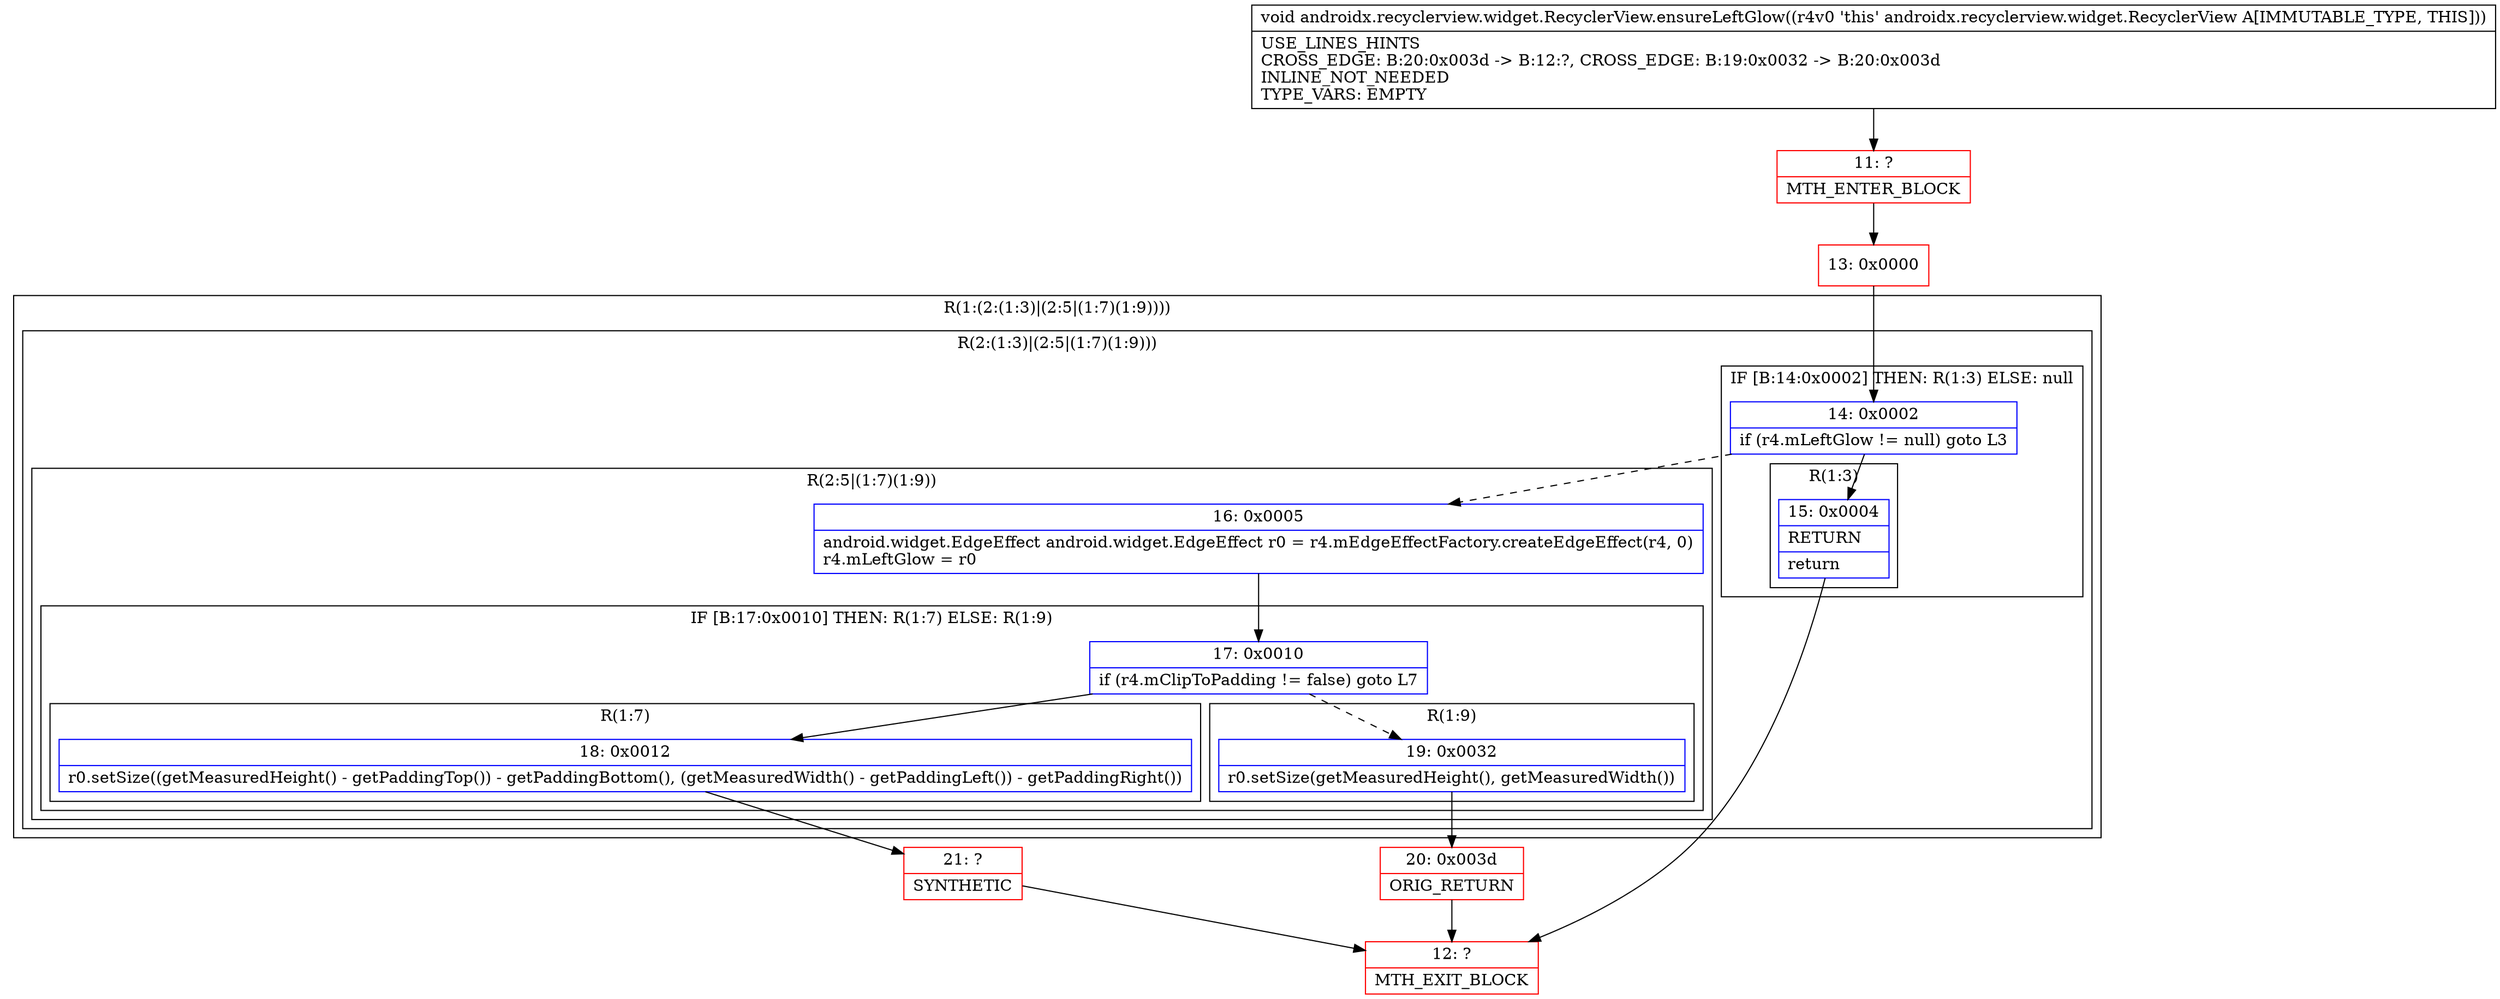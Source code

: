 digraph "CFG forandroidx.recyclerview.widget.RecyclerView.ensureLeftGlow()V" {
subgraph cluster_Region_679065429 {
label = "R(1:(2:(1:3)|(2:5|(1:7)(1:9))))";
node [shape=record,color=blue];
subgraph cluster_Region_1275540366 {
label = "R(2:(1:3)|(2:5|(1:7)(1:9)))";
node [shape=record,color=blue];
subgraph cluster_IfRegion_807178749 {
label = "IF [B:14:0x0002] THEN: R(1:3) ELSE: null";
node [shape=record,color=blue];
Node_14 [shape=record,label="{14\:\ 0x0002|if (r4.mLeftGlow != null) goto L3\l}"];
subgraph cluster_Region_532084532 {
label = "R(1:3)";
node [shape=record,color=blue];
Node_15 [shape=record,label="{15\:\ 0x0004|RETURN\l|return\l}"];
}
}
subgraph cluster_Region_158723459 {
label = "R(2:5|(1:7)(1:9))";
node [shape=record,color=blue];
Node_16 [shape=record,label="{16\:\ 0x0005|android.widget.EdgeEffect android.widget.EdgeEffect r0 = r4.mEdgeEffectFactory.createEdgeEffect(r4, 0)\lr4.mLeftGlow = r0\l}"];
subgraph cluster_IfRegion_2056272008 {
label = "IF [B:17:0x0010] THEN: R(1:7) ELSE: R(1:9)";
node [shape=record,color=blue];
Node_17 [shape=record,label="{17\:\ 0x0010|if (r4.mClipToPadding != false) goto L7\l}"];
subgraph cluster_Region_1554212395 {
label = "R(1:7)";
node [shape=record,color=blue];
Node_18 [shape=record,label="{18\:\ 0x0012|r0.setSize((getMeasuredHeight() \- getPaddingTop()) \- getPaddingBottom(), (getMeasuredWidth() \- getPaddingLeft()) \- getPaddingRight())\l}"];
}
subgraph cluster_Region_399598324 {
label = "R(1:9)";
node [shape=record,color=blue];
Node_19 [shape=record,label="{19\:\ 0x0032|r0.setSize(getMeasuredHeight(), getMeasuredWidth())\l}"];
}
}
}
}
}
Node_11 [shape=record,color=red,label="{11\:\ ?|MTH_ENTER_BLOCK\l}"];
Node_13 [shape=record,color=red,label="{13\:\ 0x0000}"];
Node_12 [shape=record,color=red,label="{12\:\ ?|MTH_EXIT_BLOCK\l}"];
Node_21 [shape=record,color=red,label="{21\:\ ?|SYNTHETIC\l}"];
Node_20 [shape=record,color=red,label="{20\:\ 0x003d|ORIG_RETURN\l}"];
MethodNode[shape=record,label="{void androidx.recyclerview.widget.RecyclerView.ensureLeftGlow((r4v0 'this' androidx.recyclerview.widget.RecyclerView A[IMMUTABLE_TYPE, THIS]))  | USE_LINES_HINTS\lCROSS_EDGE: B:20:0x003d \-\> B:12:?, CROSS_EDGE: B:19:0x0032 \-\> B:20:0x003d\lINLINE_NOT_NEEDED\lTYPE_VARS: EMPTY\l}"];
MethodNode -> Node_11;Node_14 -> Node_15;
Node_14 -> Node_16[style=dashed];
Node_15 -> Node_12;
Node_16 -> Node_17;
Node_17 -> Node_18;
Node_17 -> Node_19[style=dashed];
Node_18 -> Node_21;
Node_19 -> Node_20;
Node_11 -> Node_13;
Node_13 -> Node_14;
Node_21 -> Node_12;
Node_20 -> Node_12;
}

